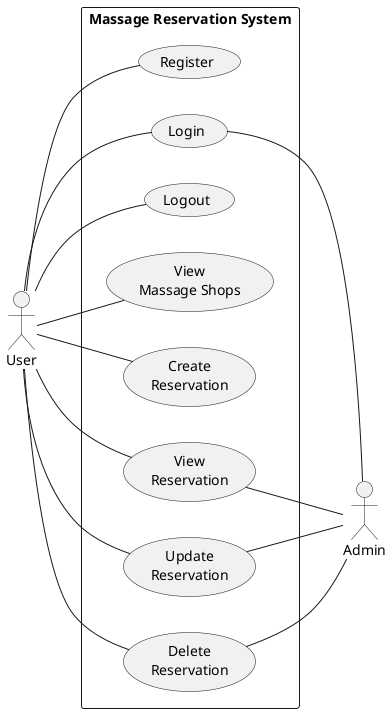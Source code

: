 @startuml Massage Reservation System Use Case Diagram 
left to right direction
actor "User" as user
rectangle "Massage Reservation System" as ElonMaSystem{
  usecase "Register" as register
  usecase "Login" as login
  usecase "Logout" as logout
  usecase "View\nMassage Shops" as viewMassageShops
  usecase "Create\nReservation" as createReservation
  usecase "View\nReservation" as viewReservation
  usecase "Update\nReservation" as updateReservation
  usecase "Delete\nReservation" as deleteReservation
}

user -- login
user -- register
user -- viewMassageShops
user -- createReservation
user -- viewReservation
user -- updateReservation
user -- deleteReservation
user -- logout

actor "Admin" as admin

login -- admin
viewReservation -- admin
updateReservation -- admin
deleteReservation -- admin

@enduml